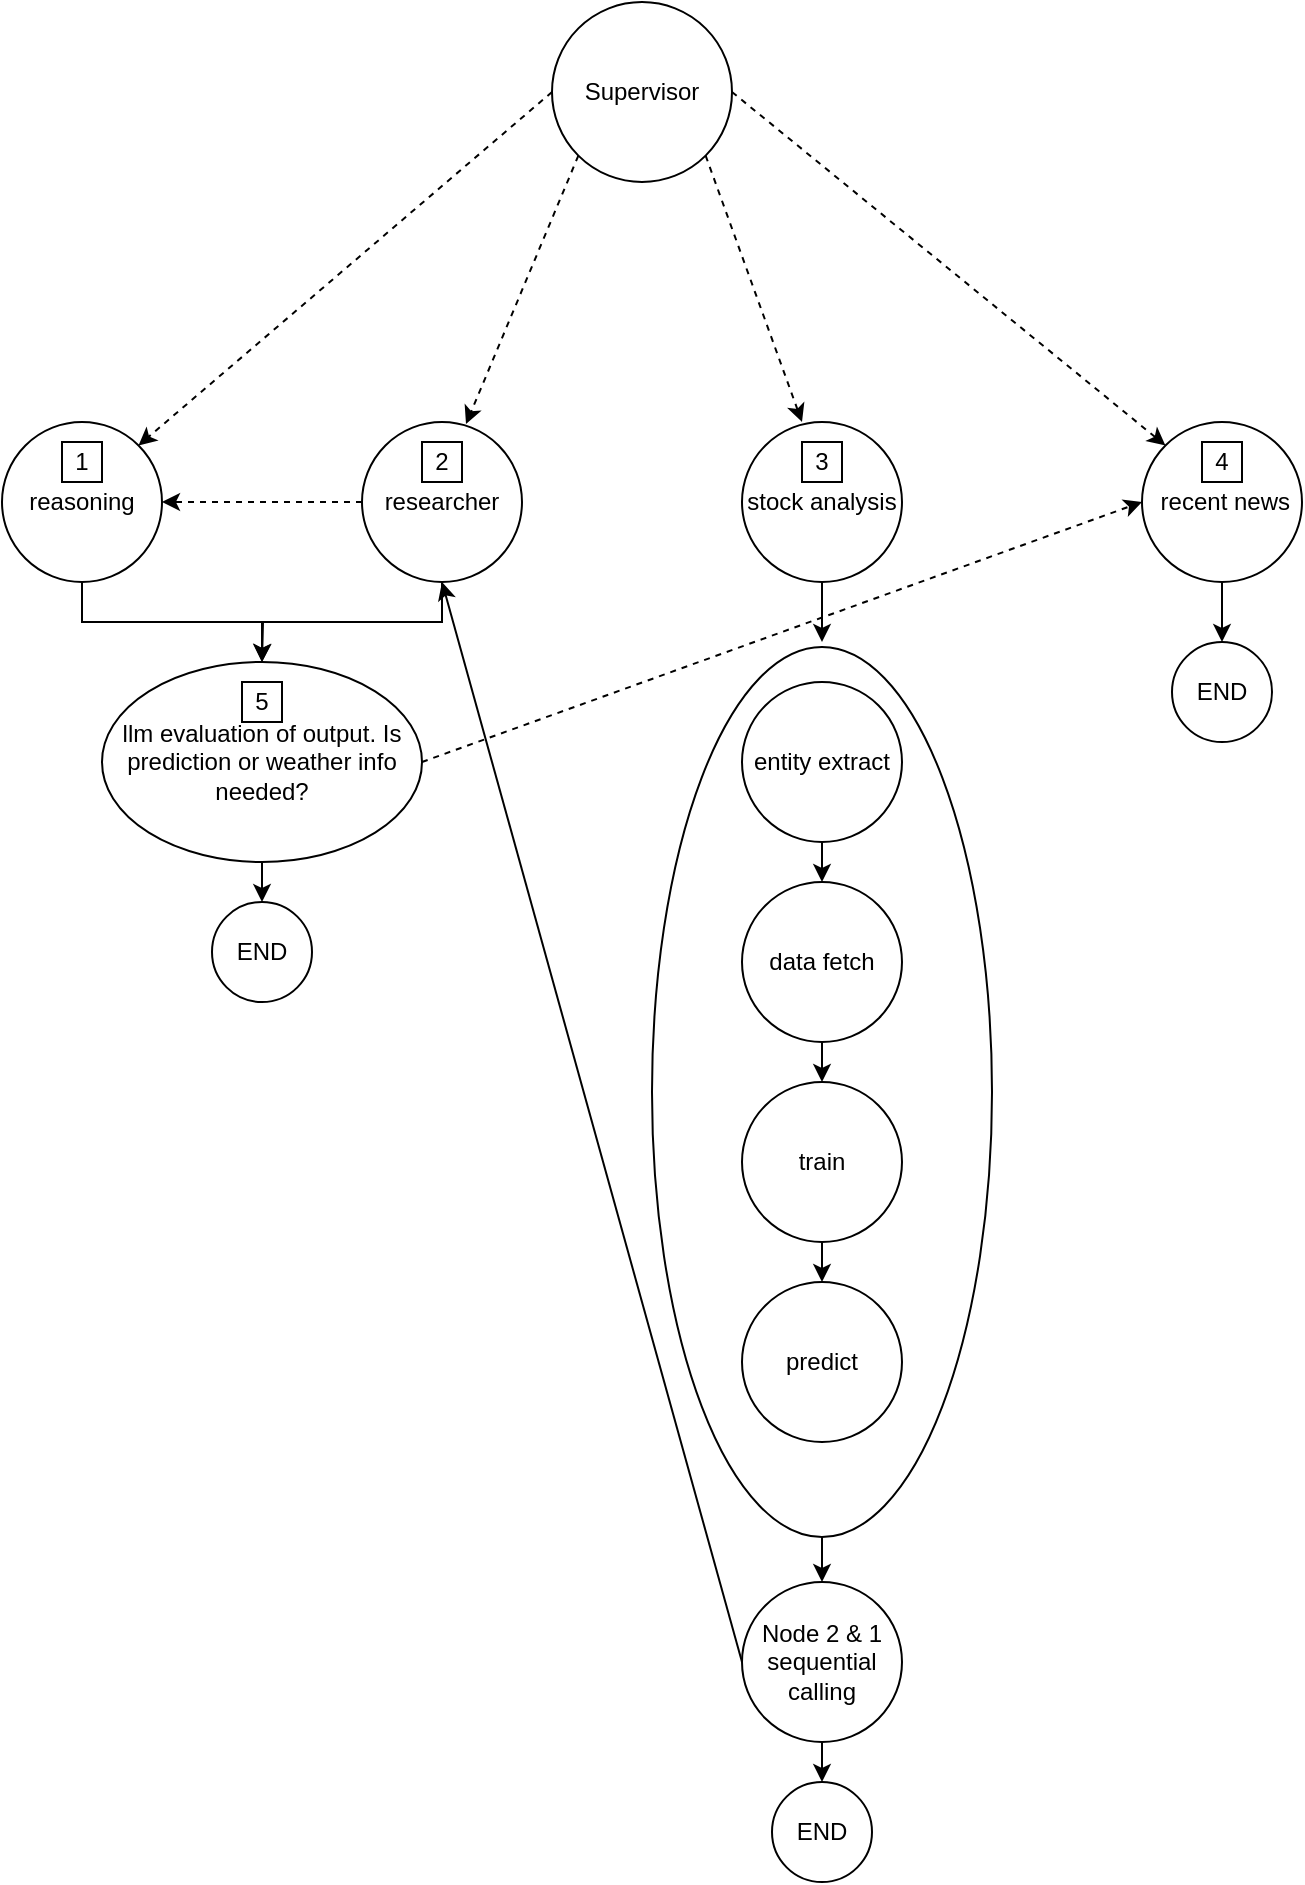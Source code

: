 <mxfile version="26.0.9" pages="2">
  <diagram name="Page-1" id="-meJAtFZCEqINvJFQnJL">
    <mxGraphModel grid="1" page="1" gridSize="10" guides="1" tooltips="1" connect="1" arrows="1" fold="1" pageScale="1" pageWidth="850" pageHeight="1100" math="0" shadow="0">
      <root>
        <mxCell id="0" />
        <mxCell id="1" parent="0" />
        <mxCell id="08SMgyBRt8ykKjq59Ych-1" value="Supervisor" style="ellipse;whiteSpace=wrap;html=1;aspect=fixed;" vertex="1" parent="1">
          <mxGeometry x="385" y="110" width="90" height="90" as="geometry" />
        </mxCell>
        <mxCell id="08SMgyBRt8ykKjq59Ych-44" style="edgeStyle=orthogonalEdgeStyle;rounded=0;orthogonalLoop=1;jettySize=auto;html=1;exitX=0.5;exitY=1;exitDx=0;exitDy=0;entryX=0.5;entryY=0;entryDx=0;entryDy=0;" edge="1" parent="1" source="08SMgyBRt8ykKjq59Ych-5" target="08SMgyBRt8ykKjq59Ych-22">
          <mxGeometry relative="1" as="geometry" />
        </mxCell>
        <mxCell id="08SMgyBRt8ykKjq59Ych-5" value="reasoning" style="ellipse;whiteSpace=wrap;html=1;aspect=fixed;" vertex="1" parent="1">
          <mxGeometry x="110" y="320" width="80" height="80" as="geometry" />
        </mxCell>
        <mxCell id="08SMgyBRt8ykKjq59Ych-45" style="edgeStyle=orthogonalEdgeStyle;rounded=0;orthogonalLoop=1;jettySize=auto;html=1;exitX=0.5;exitY=1;exitDx=0;exitDy=0;" edge="1" parent="1" source="08SMgyBRt8ykKjq59Ych-6">
          <mxGeometry relative="1" as="geometry">
            <mxPoint x="240" y="440" as="targetPoint" />
          </mxGeometry>
        </mxCell>
        <mxCell id="08SMgyBRt8ykKjq59Ych-6" value="researcher" style="ellipse;whiteSpace=wrap;html=1;aspect=fixed;" vertex="1" parent="1">
          <mxGeometry x="290" y="320" width="80" height="80" as="geometry" />
        </mxCell>
        <mxCell id="08SMgyBRt8ykKjq59Ych-14" style="edgeStyle=orthogonalEdgeStyle;rounded=0;orthogonalLoop=1;jettySize=auto;html=1;exitX=0.5;exitY=1;exitDx=0;exitDy=0;" edge="1" parent="1" source="08SMgyBRt8ykKjq59Ych-7">
          <mxGeometry relative="1" as="geometry">
            <mxPoint x="520" y="430" as="targetPoint" />
            <mxPoint x="520" y="420" as="sourcePoint" />
          </mxGeometry>
        </mxCell>
        <mxCell id="08SMgyBRt8ykKjq59Ych-7" value="stock analysis" style="ellipse;whiteSpace=wrap;html=1;aspect=fixed;" vertex="1" parent="1">
          <mxGeometry x="480" y="320" width="80" height="80" as="geometry" />
        </mxCell>
        <mxCell id="08SMgyBRt8ykKjq59Ych-56" style="edgeStyle=orthogonalEdgeStyle;rounded=0;orthogonalLoop=1;jettySize=auto;html=1;exitX=0.5;exitY=1;exitDx=0;exitDy=0;entryX=0.5;entryY=0;entryDx=0;entryDy=0;" edge="1" parent="1" source="08SMgyBRt8ykKjq59Ych-8" target="08SMgyBRt8ykKjq59Ych-57">
          <mxGeometry relative="1" as="geometry">
            <mxPoint x="720" y="420" as="targetPoint" />
            <Array as="points" />
          </mxGeometry>
        </mxCell>
        <mxCell id="08SMgyBRt8ykKjq59Ych-8" value="&amp;nbsp;recent news" style="ellipse;whiteSpace=wrap;html=1;aspect=fixed;" vertex="1" parent="1">
          <mxGeometry x="680" y="320" width="80" height="80" as="geometry" />
        </mxCell>
        <mxCell id="08SMgyBRt8ykKjq59Ych-40" style="edgeStyle=orthogonalEdgeStyle;rounded=0;orthogonalLoop=1;jettySize=auto;html=1;exitX=1;exitY=0.5;exitDx=0;exitDy=0;" edge="1" parent="1" source="08SMgyBRt8ykKjq59Ych-9">
          <mxGeometry relative="1" as="geometry">
            <mxPoint x="520" y="900" as="targetPoint" />
            <Array as="points">
              <mxPoint x="520" y="890" />
              <mxPoint x="520" y="890" />
            </Array>
          </mxGeometry>
        </mxCell>
        <mxCell id="08SMgyBRt8ykKjq59Ych-9" value="" style="ellipse;whiteSpace=wrap;html=1;rotation=90;" vertex="1" parent="1">
          <mxGeometry x="297.5" y="570" width="445" height="170" as="geometry" />
        </mxCell>
        <mxCell id="08SMgyBRt8ykKjq59Ych-25" style="edgeStyle=orthogonalEdgeStyle;rounded=0;orthogonalLoop=1;jettySize=auto;html=1;exitX=0.5;exitY=1;exitDx=0;exitDy=0;entryX=0.5;entryY=0;entryDx=0;entryDy=0;" edge="1" parent="1" source="08SMgyBRt8ykKjq59Ych-10" target="08SMgyBRt8ykKjq59Ych-11">
          <mxGeometry relative="1" as="geometry" />
        </mxCell>
        <mxCell id="08SMgyBRt8ykKjq59Ych-10" value="entity extract" style="ellipse;whiteSpace=wrap;html=1;aspect=fixed;" vertex="1" parent="1">
          <mxGeometry x="480" y="450" width="80" height="80" as="geometry" />
        </mxCell>
        <mxCell id="08SMgyBRt8ykKjq59Ych-23" style="edgeStyle=orthogonalEdgeStyle;rounded=0;orthogonalLoop=1;jettySize=auto;html=1;exitX=0.5;exitY=1;exitDx=0;exitDy=0;entryX=0.5;entryY=0;entryDx=0;entryDy=0;" edge="1" parent="1" source="08SMgyBRt8ykKjq59Ych-11" target="08SMgyBRt8ykKjq59Ych-12">
          <mxGeometry relative="1" as="geometry" />
        </mxCell>
        <mxCell id="08SMgyBRt8ykKjq59Ych-11" value="data fetch" style="ellipse;whiteSpace=wrap;html=1;aspect=fixed;" vertex="1" parent="1">
          <mxGeometry x="480" y="550" width="80" height="80" as="geometry" />
        </mxCell>
        <mxCell id="08SMgyBRt8ykKjq59Ych-12" value="train" style="ellipse;whiteSpace=wrap;html=1;aspect=fixed;" vertex="1" parent="1">
          <mxGeometry x="480" y="650" width="80" height="80" as="geometry" />
        </mxCell>
        <mxCell id="08SMgyBRt8ykKjq59Ych-13" value="predict" style="ellipse;whiteSpace=wrap;html=1;aspect=fixed;" vertex="1" parent="1">
          <mxGeometry x="480" y="750" width="80" height="80" as="geometry" />
        </mxCell>
        <mxCell id="08SMgyBRt8ykKjq59Ych-54" style="edgeStyle=orthogonalEdgeStyle;rounded=0;orthogonalLoop=1;jettySize=auto;html=1;exitX=0.5;exitY=1;exitDx=0;exitDy=0;" edge="1" parent="1" source="08SMgyBRt8ykKjq59Ych-22">
          <mxGeometry relative="1" as="geometry">
            <mxPoint x="240" y="560" as="targetPoint" />
          </mxGeometry>
        </mxCell>
        <mxCell id="08SMgyBRt8ykKjq59Ych-22" value="llm evaluation of output. Is prediction or weather info needed?" style="ellipse;whiteSpace=wrap;html=1;" vertex="1" parent="1">
          <mxGeometry x="160" y="440" width="160" height="100" as="geometry" />
        </mxCell>
        <mxCell id="08SMgyBRt8ykKjq59Ych-27" style="edgeStyle=orthogonalEdgeStyle;rounded=0;orthogonalLoop=1;jettySize=auto;html=1;exitX=0.5;exitY=1;exitDx=0;exitDy=0;entryX=0.5;entryY=0;entryDx=0;entryDy=0;" edge="1" parent="1" source="08SMgyBRt8ykKjq59Ych-12" target="08SMgyBRt8ykKjq59Ych-13">
          <mxGeometry relative="1" as="geometry" />
        </mxCell>
        <mxCell id="08SMgyBRt8ykKjq59Ych-31" value="" style="endArrow=classic;html=1;rounded=0;exitX=1;exitY=0.5;exitDx=0;exitDy=0;entryX=0;entryY=0;entryDx=0;entryDy=0;dashed=1;" edge="1" parent="1" source="08SMgyBRt8ykKjq59Ych-1" target="08SMgyBRt8ykKjq59Ych-8">
          <mxGeometry width="50" height="50" relative="1" as="geometry">
            <mxPoint x="440" y="530" as="sourcePoint" />
            <mxPoint x="490" y="480" as="targetPoint" />
          </mxGeometry>
        </mxCell>
        <mxCell id="08SMgyBRt8ykKjq59Ych-32" value="" style="endArrow=classic;html=1;rounded=0;exitX=0;exitY=0.5;exitDx=0;exitDy=0;entryX=1;entryY=0;entryDx=0;entryDy=0;dashed=1;" edge="1" parent="1" source="08SMgyBRt8ykKjq59Ych-1" target="08SMgyBRt8ykKjq59Ych-5">
          <mxGeometry width="50" height="50" relative="1" as="geometry">
            <mxPoint x="440" y="530" as="sourcePoint" />
            <mxPoint x="490" y="480" as="targetPoint" />
          </mxGeometry>
        </mxCell>
        <mxCell id="08SMgyBRt8ykKjq59Ych-33" value="" style="endArrow=classic;html=1;rounded=0;exitX=0;exitY=1;exitDx=0;exitDy=0;entryX=0.65;entryY=0.013;entryDx=0;entryDy=0;entryPerimeter=0;dashed=1;" edge="1" parent="1" source="08SMgyBRt8ykKjq59Ych-1" target="08SMgyBRt8ykKjq59Ych-6">
          <mxGeometry width="50" height="50" relative="1" as="geometry">
            <mxPoint x="440" y="530" as="sourcePoint" />
            <mxPoint x="490" y="480" as="targetPoint" />
          </mxGeometry>
        </mxCell>
        <mxCell id="08SMgyBRt8ykKjq59Ych-34" value="" style="endArrow=classic;html=1;rounded=0;exitX=1;exitY=1;exitDx=0;exitDy=0;entryX=0.375;entryY=0;entryDx=0;entryDy=0;entryPerimeter=0;dashed=1;" edge="1" parent="1" source="08SMgyBRt8ykKjq59Ych-1" target="08SMgyBRt8ykKjq59Ych-7">
          <mxGeometry width="50" height="50" relative="1" as="geometry">
            <mxPoint x="440" y="530" as="sourcePoint" />
            <mxPoint x="490" y="480" as="targetPoint" />
          </mxGeometry>
        </mxCell>
        <mxCell id="08SMgyBRt8ykKjq59Ych-35" value="1" style="whiteSpace=wrap;html=1;aspect=fixed;" vertex="1" parent="1">
          <mxGeometry x="140" y="330" width="20" height="20" as="geometry" />
        </mxCell>
        <mxCell id="08SMgyBRt8ykKjq59Ych-36" value="2" style="whiteSpace=wrap;html=1;aspect=fixed;" vertex="1" parent="1">
          <mxGeometry x="320" y="330" width="20" height="20" as="geometry" />
        </mxCell>
        <mxCell id="08SMgyBRt8ykKjq59Ych-37" value="3" style="whiteSpace=wrap;html=1;aspect=fixed;" vertex="1" parent="1">
          <mxGeometry x="510" y="330" width="20" height="20" as="geometry" />
        </mxCell>
        <mxCell id="08SMgyBRt8ykKjq59Ych-38" value="4" style="whiteSpace=wrap;html=1;aspect=fixed;" vertex="1" parent="1">
          <mxGeometry x="710" y="330" width="20" height="20" as="geometry" />
        </mxCell>
        <mxCell id="08SMgyBRt8ykKjq59Ych-43" style="edgeStyle=orthogonalEdgeStyle;rounded=0;orthogonalLoop=1;jettySize=auto;html=1;exitX=0.5;exitY=1;exitDx=0;exitDy=0;entryX=0.5;entryY=0;entryDx=0;entryDy=0;" edge="1" parent="1" source="08SMgyBRt8ykKjq59Ych-41" target="08SMgyBRt8ykKjq59Ych-42">
          <mxGeometry relative="1" as="geometry" />
        </mxCell>
        <mxCell id="08SMgyBRt8ykKjq59Ych-41" value="Node 2 &amp;amp; 1 sequential calling" style="ellipse;whiteSpace=wrap;html=1;aspect=fixed;" vertex="1" parent="1">
          <mxGeometry x="480" y="900" width="80" height="80" as="geometry" />
        </mxCell>
        <mxCell id="08SMgyBRt8ykKjq59Ych-42" value="END" style="ellipse;whiteSpace=wrap;html=1;aspect=fixed;" vertex="1" parent="1">
          <mxGeometry x="495" y="1000" width="50" height="50" as="geometry" />
        </mxCell>
        <mxCell id="08SMgyBRt8ykKjq59Ych-50" value="5" style="whiteSpace=wrap;html=1;aspect=fixed;" vertex="1" parent="1">
          <mxGeometry x="230" y="450" width="20" height="20" as="geometry" />
        </mxCell>
        <mxCell id="08SMgyBRt8ykKjq59Ych-53" value="" style="endArrow=classic;html=1;rounded=0;exitX=1;exitY=0.5;exitDx=0;exitDy=0;entryX=0;entryY=0.5;entryDx=0;entryDy=0;dashed=1;" edge="1" parent="1" source="08SMgyBRt8ykKjq59Ych-22" target="08SMgyBRt8ykKjq59Ych-8">
          <mxGeometry width="50" height="50" relative="1" as="geometry">
            <mxPoint x="420" y="530" as="sourcePoint" />
            <mxPoint x="470" y="480" as="targetPoint" />
          </mxGeometry>
        </mxCell>
        <mxCell id="08SMgyBRt8ykKjq59Ych-55" value="END" style="ellipse;whiteSpace=wrap;html=1;aspect=fixed;" vertex="1" parent="1">
          <mxGeometry x="215" y="560" width="50" height="50" as="geometry" />
        </mxCell>
        <mxCell id="08SMgyBRt8ykKjq59Ych-57" value="END" style="ellipse;whiteSpace=wrap;html=1;aspect=fixed;" vertex="1" parent="1">
          <mxGeometry x="695" y="430" width="50" height="50" as="geometry" />
        </mxCell>
        <mxCell id="08SMgyBRt8ykKjq59Ych-58" value="" style="endArrow=classic;html=1;rounded=0;exitX=0;exitY=0.5;exitDx=0;exitDy=0;entryX=1;entryY=0.5;entryDx=0;entryDy=0;dashed=1;" edge="1" parent="1" source="08SMgyBRt8ykKjq59Ych-6" target="08SMgyBRt8ykKjq59Ych-5">
          <mxGeometry width="50" height="50" relative="1" as="geometry">
            <mxPoint x="720" y="640" as="sourcePoint" />
            <mxPoint x="770" y="590" as="targetPoint" />
          </mxGeometry>
        </mxCell>
        <mxCell id="08SMgyBRt8ykKjq59Ych-59" value="" style="endArrow=classic;html=1;rounded=0;exitX=0;exitY=0.5;exitDx=0;exitDy=0;" edge="1" parent="1" source="08SMgyBRt8ykKjq59Ych-41">
          <mxGeometry width="50" height="50" relative="1" as="geometry">
            <mxPoint x="720" y="650" as="sourcePoint" />
            <mxPoint x="330" y="400" as="targetPoint" />
          </mxGeometry>
        </mxCell>
      </root>
    </mxGraphModel>
  </diagram>
  <diagram id="nUYlCl_VxHjheg-T3e9d" name="Page-2">
    <mxGraphModel dx="1434" dy="827" grid="1" gridSize="10" guides="1" tooltips="1" connect="1" arrows="1" fold="1" page="1" pageScale="1" pageWidth="850" pageHeight="1100" math="0" shadow="0">
      <root>
        <mxCell id="0" />
        <mxCell id="1" parent="0" />
        <mxCell id="ftQLVSgKffpxQkyAlwIl-41" value="" style="ellipse;whiteSpace=wrap;html=1;fillColor=#ffe6cc;strokeColor=#d79b00;" vertex="1" parent="1">
          <mxGeometry x="680" y="352" width="75" height="40" as="geometry" />
        </mxCell>
        <mxCell id="ftQLVSgKffpxQkyAlwIl-2" value="VPC" style="sketch=0;outlineConnect=0;gradientColor=none;html=1;whiteSpace=wrap;fontSize=12;fontStyle=0;shape=mxgraph.aws4.group;grIcon=mxgraph.aws4.group_vpc;strokeColor=#879196;fillColor=none;verticalAlign=top;align=left;spacingLeft=30;fontColor=#879196;dashed=0;" vertex="1" parent="1">
          <mxGeometry x="165" y="160" width="610" height="480" as="geometry" />
        </mxCell>
        <mxCell id="ftQLVSgKffpxQkyAlwIl-1" value="" style="ellipse;whiteSpace=wrap;html=1;" vertex="1" parent="1">
          <mxGeometry x="285" y="220" width="480" height="110" as="geometry" />
        </mxCell>
        <mxCell id="89on19I2TEdv4MAhgTI1-6" value="" style="edgeStyle=orthogonalEdgeStyle;rounded=0;orthogonalLoop=1;jettySize=auto;html=1;strokeWidth=0.5;" edge="1" parent="1" source="YnnxOsjBUlzEnihjeu_R-2" target="89on19I2TEdv4MAhgTI1-1">
          <mxGeometry relative="1" as="geometry" />
        </mxCell>
        <mxCell id="YnnxOsjBUlzEnihjeu_R-2" value="" style="sketch=0;points=[[0,0,0],[0.25,0,0],[0.5,0,0],[0.75,0,0],[1,0,0],[0,1,0],[0.25,1,0],[0.5,1,0],[0.75,1,0],[1,1,0],[0,0.25,0],[0,0.5,0],[0,0.75,0],[1,0.25,0],[1,0.5,0],[1,0.75,0]];outlineConnect=0;fontColor=#232F3E;fillColor=#8C4FFF;strokeColor=#ffffff;dashed=0;verticalLabelPosition=bottom;verticalAlign=top;align=center;html=1;fontSize=12;fontStyle=0;aspect=fixed;shape=mxgraph.aws4.resourceIcon;resIcon=mxgraph.aws4.api_gateway;" vertex="1" parent="1">
          <mxGeometry x="65" y="400" width="50" height="50" as="geometry" />
        </mxCell>
        <mxCell id="7nqUnDNRqmqDSD2nMC05-1" value="" style="sketch=0;points=[[0,0,0],[0.25,0,0],[0.5,0,0],[0.75,0,0],[1,0,0],[0,1,0],[0.25,1,0],[0.5,1,0],[0.75,1,0],[1,1,0],[0,0.25,0],[0,0.5,0],[0,0.75,0],[1,0.25,0],[1,0.5,0],[1,0.75,0]];outlineConnect=0;fontColor=#232F3E;fillColor=#ED7100;strokeColor=#ffffff;dashed=0;verticalLabelPosition=bottom;verticalAlign=top;align=center;html=1;fontSize=12;fontStyle=0;aspect=fixed;shape=mxgraph.aws4.resourceIcon;resIcon=mxgraph.aws4.lambda;" vertex="1" parent="1">
          <mxGeometry x="196" y="402" width="48" height="48" as="geometry" />
        </mxCell>
        <mxCell id="JoIyT9tzfMntZ6T_I1k6-1" value="" style="endArrow=classic;html=1;rounded=0;exitX=1;exitY=0.5;exitDx=0;exitDy=0;exitPerimeter=0;entryX=0;entryY=0.5;entryDx=0;entryDy=0;entryPerimeter=0;strokeWidth=0.5;" edge="1" parent="1" source="YnnxOsjBUlzEnihjeu_R-2" target="7nqUnDNRqmqDSD2nMC05-1">
          <mxGeometry width="50" height="50" relative="1" as="geometry">
            <mxPoint x="335" y="580" as="sourcePoint" />
            <mxPoint x="385" y="530" as="targetPoint" />
          </mxGeometry>
        </mxCell>
        <mxCell id="JoIyT9tzfMntZ6T_I1k6-2" value="Orchestator" style="text;html=1;align=center;verticalAlign=middle;whiteSpace=wrap;rounded=0;" vertex="1" parent="1">
          <mxGeometry x="195" y="370" width="60" height="30" as="geometry" />
        </mxCell>
        <mxCell id="pjYuKvJAvHDtZEtp85Oj-1" value="" style="sketch=0;points=[[0,0,0],[0.25,0,0],[0.5,0,0],[0.75,0,0],[1,0,0],[0,1,0],[0.25,1,0],[0.5,1,0],[0.75,1,0],[1,1,0],[0,0.25,0],[0,0.5,0],[0,0.75,0],[1,0.25,0],[1,0.5,0],[1,0.75,0]];outlineConnect=0;fontColor=#232F3E;fillColor=#ED7100;strokeColor=#ffffff;dashed=0;verticalLabelPosition=bottom;verticalAlign=top;align=center;html=1;fontSize=12;fontStyle=0;aspect=fixed;shape=mxgraph.aws4.resourceIcon;resIcon=mxgraph.aws4.lambda;" vertex="1" parent="1">
          <mxGeometry x="327" y="540" width="48" height="48" as="geometry" />
        </mxCell>
        <mxCell id="pjYuKvJAvHDtZEtp85Oj-2" value="" style="sketch=0;points=[[0,0,0],[0.25,0,0],[0.5,0,0],[0.75,0,0],[1,0,0],[0,1,0],[0.25,1,0],[0.5,1,0],[0.75,1,0],[1,1,0],[0,0.25,0],[0,0.5,0],[0,0.75,0],[1,0.25,0],[1,0.5,0],[1,0.75,0]];outlineConnect=0;fontColor=#232F3E;fillColor=#ED7100;strokeColor=#ffffff;dashed=0;verticalLabelPosition=bottom;verticalAlign=top;align=center;html=1;fontSize=12;fontStyle=0;aspect=fixed;shape=mxgraph.aws4.resourceIcon;resIcon=mxgraph.aws4.lambda;" vertex="1" parent="1">
          <mxGeometry x="326" y="402" width="48" height="48" as="geometry" />
        </mxCell>
        <mxCell id="pjYuKvJAvHDtZEtp85Oj-5" value="" style="sketch=0;points=[[0,0,0],[0.25,0,0],[0.5,0,0],[0.75,0,0],[1,0,0],[0,1,0],[0.25,1,0],[0.5,1,0],[0.75,1,0],[1,1,0],[0,0.25,0],[0,0.5,0],[0,0.75,0],[1,0.25,0],[1,0.5,0],[1,0.75,0]];outlineConnect=0;fontColor=#232F3E;fillColor=#C925D1;strokeColor=#ffffff;dashed=0;verticalLabelPosition=bottom;verticalAlign=top;align=center;html=1;fontSize=12;fontStyle=0;aspect=fixed;shape=mxgraph.aws4.resourceIcon;resIcon=mxgraph.aws4.dynamodb;" vertex="1" parent="1">
          <mxGeometry x="615" y="160" width="48" height="48" as="geometry" />
        </mxCell>
        <mxCell id="pjYuKvJAvHDtZEtp85Oj-7" value="" style="endArrow=classic;html=1;rounded=0;entryX=0.059;entryY=0.745;entryDx=0;entryDy=0;entryPerimeter=0;exitX=1;exitY=0.5;exitDx=0;exitDy=0;exitPerimeter=0;dashed=1;" edge="1" parent="1" source="7nqUnDNRqmqDSD2nMC05-1" target="ftQLVSgKffpxQkyAlwIl-1">
          <mxGeometry width="50" height="50" relative="1" as="geometry">
            <mxPoint x="285" y="430" as="sourcePoint" />
            <mxPoint x="385" y="490" as="targetPoint" />
          </mxGeometry>
        </mxCell>
        <mxCell id="pjYuKvJAvHDtZEtp85Oj-8" value="" style="endArrow=classic;html=1;rounded=0;exitX=1;exitY=0.5;exitDx=0;exitDy=0;exitPerimeter=0;entryX=0;entryY=0.5;entryDx=0;entryDy=0;entryPerimeter=0;dashed=1;" edge="1" parent="1" source="7nqUnDNRqmqDSD2nMC05-1" target="pjYuKvJAvHDtZEtp85Oj-2">
          <mxGeometry width="50" height="50" relative="1" as="geometry">
            <mxPoint x="335" y="540" as="sourcePoint" />
            <mxPoint x="385" y="490" as="targetPoint" />
          </mxGeometry>
        </mxCell>
        <mxCell id="pjYuKvJAvHDtZEtp85Oj-9" value="" style="endArrow=classic;html=1;rounded=0;exitX=1;exitY=0.5;exitDx=0;exitDy=0;exitPerimeter=0;entryX=0;entryY=0.5;entryDx=0;entryDy=0;entryPerimeter=0;dashed=1;" edge="1" parent="1" source="7nqUnDNRqmqDSD2nMC05-1" target="pjYuKvJAvHDtZEtp85Oj-1">
          <mxGeometry width="50" height="50" relative="1" as="geometry">
            <mxPoint x="335" y="540" as="sourcePoint" />
            <mxPoint x="385" y="490" as="targetPoint" />
          </mxGeometry>
        </mxCell>
        <mxCell id="pjYuKvJAvHDtZEtp85Oj-11" value="" style="image;aspect=fixed;html=1;points=[];align=center;fontSize=12;image=img/lib/azure2/devops/API_Connections.svg;" vertex="1" parent="1">
          <mxGeometry x="505" y="50" width="68" height="45.32" as="geometry" />
        </mxCell>
        <mxCell id="pjYuKvJAvHDtZEtp85Oj-12" value="Stock predictor" style="text;html=1;align=center;verticalAlign=middle;whiteSpace=wrap;rounded=0;" vertex="1" parent="1">
          <mxGeometry x="374" y="230" width="110" height="30" as="geometry" />
        </mxCell>
        <mxCell id="pjYuKvJAvHDtZEtp85Oj-13" value="Researcher" style="text;html=1;align=center;verticalAlign=middle;whiteSpace=wrap;rounded=0;" vertex="1" parent="1">
          <mxGeometry x="380" y="390" width="60" height="30" as="geometry" />
        </mxCell>
        <mxCell id="a1uGPUYJsE5lXtJ-N44t-2" value="reasoning" style="text;html=1;align=center;verticalAlign=middle;whiteSpace=wrap;rounded=0;" vertex="1" parent="1">
          <mxGeometry x="380" y="540" width="60" height="30" as="geometry" />
        </mxCell>
        <mxCell id="89on19I2TEdv4MAhgTI1-1" value="" style="image;sketch=0;aspect=fixed;html=1;points=[];align=center;fontSize=12;image=img/lib/mscae/Cache_Redis_Product.svg;" vertex="1" parent="1">
          <mxGeometry x="65" y="310" width="50" height="42" as="geometry" />
        </mxCell>
        <mxCell id="89on19I2TEdv4MAhgTI1-7" value="redis cache" style="text;html=1;align=center;verticalAlign=middle;whiteSpace=wrap;rounded=0;" vertex="1" parent="1">
          <mxGeometry x="60" y="270" width="60" height="30" as="geometry" />
        </mxCell>
        <mxCell id="89on19I2TEdv4MAhgTI1-8" value="" style="sketch=0;points=[[0,0,0],[0.25,0,0],[0.5,0,0],[0.75,0,0],[1,0,0],[0,1,0],[0.25,1,0],[0.5,1,0],[0.75,1,0],[1,1,0],[0,0.25,0],[0,0.5,0],[0,0.75,0],[1,0.25,0],[1,0.5,0],[1,0.75,0]];outlineConnect=0;fontColor=#232F3E;fillColor=#ED7100;strokeColor=#ffffff;dashed=0;verticalLabelPosition=bottom;verticalAlign=top;align=center;html=1;fontSize=12;fontStyle=0;aspect=fixed;shape=mxgraph.aws4.resourceIcon;resIcon=mxgraph.aws4.lambda;" vertex="1" parent="1">
          <mxGeometry x="515" y="250" width="48" height="48" as="geometry" />
        </mxCell>
        <mxCell id="89on19I2TEdv4MAhgTI1-9" value="" style="sketch=0;points=[[0,0,0],[0.25,0,0],[0.5,0,0],[0.75,0,0],[1,0,0],[0,1,0],[0.25,1,0],[0.5,1,0],[0.75,1,0],[1,1,0],[0,0.25,0],[0,0.5,0],[0,0.75,0],[1,0.25,0],[1,0.5,0],[1,0.75,0]];outlineConnect=0;fontColor=#232F3E;fillColor=#ED7100;strokeColor=#ffffff;dashed=0;verticalLabelPosition=bottom;verticalAlign=top;align=center;html=1;fontSize=12;fontStyle=0;aspect=fixed;shape=mxgraph.aws4.resourceIcon;resIcon=mxgraph.aws4.lambda;" vertex="1" parent="1">
          <mxGeometry x="595" y="250" width="48" height="48" as="geometry" />
        </mxCell>
        <mxCell id="ftQLVSgKffpxQkyAlwIl-45" style="edgeStyle=orthogonalEdgeStyle;rounded=0;orthogonalLoop=1;jettySize=auto;html=1;exitX=1;exitY=0.5;exitDx=0;exitDy=0;exitPerimeter=0;entryX=0.5;entryY=0;entryDx=0;entryDy=0;" edge="1" parent="1" source="89on19I2TEdv4MAhgTI1-10" target="ftQLVSgKffpxQkyAlwIl-41">
          <mxGeometry relative="1" as="geometry" />
        </mxCell>
        <mxCell id="89on19I2TEdv4MAhgTI1-10" value="" style="sketch=0;points=[[0,0,0],[0.25,0,0],[0.5,0,0],[0.75,0,0],[1,0,0],[0,1,0],[0.25,1,0],[0.5,1,0],[0.75,1,0],[1,1,0],[0,0.25,0],[0,0.5,0],[0,0.75,0],[1,0.25,0],[1,0.5,0],[1,0.75,0]];outlineConnect=0;fontColor=#232F3E;fillColor=#ED7100;strokeColor=#ffffff;dashed=0;verticalLabelPosition=bottom;verticalAlign=top;align=center;html=1;fontSize=12;fontStyle=0;aspect=fixed;shape=mxgraph.aws4.resourceIcon;resIcon=mxgraph.aws4.lambda;" vertex="1" parent="1">
          <mxGeometry x="675" y="250" width="48" height="48" as="geometry" />
        </mxCell>
        <mxCell id="ftQLVSgKffpxQkyAlwIl-3" value="" style="sketch=0;outlineConnect=0;fontColor=#232F3E;gradientColor=none;fillColor=#8C4FFF;strokeColor=none;dashed=0;verticalLabelPosition=bottom;verticalAlign=top;align=center;html=1;fontSize=12;fontStyle=0;aspect=fixed;pointerEvents=1;shape=mxgraph.aws4.nat_gateway;" vertex="1" parent="1">
          <mxGeometry x="505" y="130" width="68" height="68" as="geometry" />
        </mxCell>
        <mxCell id="ftQLVSgKffpxQkyAlwIl-6" value="" style="endArrow=classic;html=1;rounded=0;" edge="1" parent="1" source="ftQLVSgKffpxQkyAlwIl-3">
          <mxGeometry width="50" height="50" relative="1" as="geometry">
            <mxPoint x="315" y="370" as="sourcePoint" />
            <mxPoint x="539" y="100" as="targetPoint" />
          </mxGeometry>
        </mxCell>
        <mxCell id="ftQLVSgKffpxQkyAlwIl-7" value="stock API" style="text;html=1;align=center;verticalAlign=middle;whiteSpace=wrap;rounded=0;fillColor=#dae8fc;strokeColor=#6c8ebf;" vertex="1" parent="1">
          <mxGeometry x="511" y="10" width="56" height="20" as="geometry" />
        </mxCell>
        <mxCell id="ftQLVSgKffpxQkyAlwIl-8" value="" style="endArrow=classic;html=1;rounded=0;exitX=1;exitY=0;exitDx=0;exitDy=0;exitPerimeter=0;entryX=0;entryY=0.5;entryDx=0;entryDy=0;entryPerimeter=0;strokeWidth=0.5;" edge="1" parent="1" source="89on19I2TEdv4MAhgTI1-8" target="pjYuKvJAvHDtZEtp85Oj-5">
          <mxGeometry width="50" height="50" relative="1" as="geometry">
            <mxPoint x="325" y="380" as="sourcePoint" />
            <mxPoint x="375" y="330" as="targetPoint" />
          </mxGeometry>
        </mxCell>
        <mxCell id="ftQLVSgKffpxQkyAlwIl-10" value="" style="endArrow=classic;html=1;rounded=0;exitX=0.5;exitY=1;exitDx=0;exitDy=0;exitPerimeter=0;dashed=1;" edge="1" parent="1" source="pjYuKvJAvHDtZEtp85Oj-2" target="pjYuKvJAvHDtZEtp85Oj-1">
          <mxGeometry width="50" height="50" relative="1" as="geometry">
            <mxPoint x="325" y="380" as="sourcePoint" />
            <mxPoint x="375" y="330" as="targetPoint" />
          </mxGeometry>
        </mxCell>
        <mxCell id="ftQLVSgKffpxQkyAlwIl-13" value="fetch data" style="text;html=1;align=center;verticalAlign=middle;whiteSpace=wrap;rounded=0;" vertex="1" parent="1">
          <mxGeometry x="509" y="290" width="60" height="30" as="geometry" />
        </mxCell>
        <mxCell id="ftQLVSgKffpxQkyAlwIl-14" value="train" style="text;html=1;align=center;verticalAlign=middle;whiteSpace=wrap;rounded=0;" vertex="1" parent="1">
          <mxGeometry x="589" y="290" width="60" height="30" as="geometry" />
        </mxCell>
        <mxCell id="ftQLVSgKffpxQkyAlwIl-15" value="" style="image;sketch=0;aspect=fixed;html=1;points=[];align=center;fontSize=12;image=img/lib/mscae/Cache_Redis_Product.svg;" vertex="1" parent="1">
          <mxGeometry x="615" y="364" width="50" height="42" as="geometry" />
        </mxCell>
        <mxCell id="ftQLVSgKffpxQkyAlwIl-18" value="Agent state" style="text;html=1;align=center;verticalAlign=middle;whiteSpace=wrap;rounded=0;" vertex="1" parent="1">
          <mxGeometry x="610" y="410" width="60" height="30" as="geometry" />
        </mxCell>
        <mxCell id="ftQLVSgKffpxQkyAlwIl-19" value="" style="sketch=0;points=[[0,0,0],[0.25,0,0],[0.5,0,0],[0.75,0,0],[1,0,0],[0,1,0],[0.25,1,0],[0.5,1,0],[0.75,1,0],[1,1,0],[0,0.25,0],[0,0.5,0],[0,0.75,0],[1,0.25,0],[1,0.5,0],[1,0.75,0]];outlineConnect=0;fontColor=#232F3E;fillColor=#01A88D;strokeColor=#ffffff;dashed=0;verticalLabelPosition=bottom;verticalAlign=top;align=center;html=1;fontSize=12;fontStyle=0;aspect=fixed;shape=mxgraph.aws4.resourceIcon;resIcon=mxgraph.aws4.bedrock;" vertex="1" parent="1">
          <mxGeometry x="517" y="390" width="78" height="78" as="geometry" />
        </mxCell>
        <mxCell id="ftQLVSgKffpxQkyAlwIl-20" value="" style="endArrow=none;dashed=1;html=1;dashPattern=1 3;strokeWidth=2;rounded=0;entryX=0;entryY=0.25;entryDx=0;entryDy=0;entryPerimeter=0;exitX=0.173;exitY=0.891;exitDx=0;exitDy=0;exitPerimeter=0;" edge="1" parent="1" source="ftQLVSgKffpxQkyAlwIl-1" target="ftQLVSgKffpxQkyAlwIl-19">
          <mxGeometry width="50" height="50" relative="1" as="geometry">
            <mxPoint x="325" y="380" as="sourcePoint" />
            <mxPoint x="375" y="330" as="targetPoint" />
          </mxGeometry>
        </mxCell>
        <mxCell id="ftQLVSgKffpxQkyAlwIl-23" value="" style="endArrow=none;dashed=1;html=1;dashPattern=1 3;strokeWidth=2;rounded=0;entryX=0;entryY=0.5;entryDx=0;entryDy=0;entryPerimeter=0;exitX=1;exitY=0.5;exitDx=0;exitDy=0;exitPerimeter=0;" edge="1" parent="1" source="pjYuKvJAvHDtZEtp85Oj-2" target="ftQLVSgKffpxQkyAlwIl-19">
          <mxGeometry width="50" height="50" relative="1" as="geometry">
            <mxPoint x="355" y="334" as="sourcePoint" />
            <mxPoint x="517" y="442" as="targetPoint" />
          </mxGeometry>
        </mxCell>
        <mxCell id="ftQLVSgKffpxQkyAlwIl-24" value="" style="endArrow=none;dashed=1;html=1;dashPattern=1 3;strokeWidth=2;rounded=0;entryX=0;entryY=0.75;entryDx=0;entryDy=0;entryPerimeter=0;exitX=1;exitY=0.25;exitDx=0;exitDy=0;exitPerimeter=0;" edge="1" parent="1" source="pjYuKvJAvHDtZEtp85Oj-1" target="ftQLVSgKffpxQkyAlwIl-19">
          <mxGeometry width="50" height="50" relative="1" as="geometry">
            <mxPoint x="380" y="480" as="sourcePoint" />
            <mxPoint x="523" y="483" as="targetPoint" />
          </mxGeometry>
        </mxCell>
        <mxCell id="ftQLVSgKffpxQkyAlwIl-25" value="Predict" style="text;html=1;align=center;verticalAlign=middle;whiteSpace=wrap;rounded=0;" vertex="1" parent="1">
          <mxGeometry x="663" y="290" width="60" height="30" as="geometry" />
        </mxCell>
        <mxCell id="ftQLVSgKffpxQkyAlwIl-27" value="" style="endArrow=classic;startArrow=classic;html=1;rounded=0;exitX=0.5;exitY=0;exitDx=0;exitDy=0;exitPerimeter=0;strokeWidth=0.5;" edge="1" parent="1" source="89on19I2TEdv4MAhgTI1-8" target="ftQLVSgKffpxQkyAlwIl-3">
          <mxGeometry width="50" height="50" relative="1" as="geometry">
            <mxPoint x="325" y="350" as="sourcePoint" />
            <mxPoint x="375" y="300" as="targetPoint" />
          </mxGeometry>
        </mxCell>
        <mxCell id="ftQLVSgKffpxQkyAlwIl-28" value="" style="endArrow=classic;html=1;rounded=0;exitX=0.5;exitY=1;exitDx=0;exitDy=0;exitPerimeter=0;entryX=0.5;entryY=0;entryDx=0;entryDy=0;entryPerimeter=0;strokeWidth=0.5;" edge="1" parent="1" source="pjYuKvJAvHDtZEtp85Oj-5" target="89on19I2TEdv4MAhgTI1-9">
          <mxGeometry width="50" height="50" relative="1" as="geometry">
            <mxPoint x="573" y="260" as="sourcePoint" />
            <mxPoint x="625" y="194" as="targetPoint" />
          </mxGeometry>
        </mxCell>
        <mxCell id="ftQLVSgKffpxQkyAlwIl-30" value="" style="image;html=1;image=img/lib/clip_art/finance/Stock_Up_128x128.png" vertex="1" parent="1">
          <mxGeometry x="355" y="245" width="65" height="60" as="geometry" />
        </mxCell>
        <mxCell id="ftQLVSgKffpxQkyAlwIl-31" value="" style="endArrow=none;dashed=1;html=1;dashPattern=1 3;strokeWidth=2;rounded=0;exitX=1;exitY=0.5;exitDx=0;exitDy=0;exitPerimeter=0;" edge="1" parent="1" source="89on19I2TEdv4MAhgTI1-8">
          <mxGeometry width="50" height="50" relative="1" as="geometry">
            <mxPoint x="325" y="350" as="sourcePoint" />
            <mxPoint x="595" y="274" as="targetPoint" />
          </mxGeometry>
        </mxCell>
        <mxCell id="ftQLVSgKffpxQkyAlwIl-32" value="" style="endArrow=none;dashed=1;html=1;dashPattern=1 3;strokeWidth=2;rounded=0;exitX=1;exitY=0.5;exitDx=0;exitDy=0;exitPerimeter=0;" edge="1" parent="1">
          <mxGeometry width="50" height="50" relative="1" as="geometry">
            <mxPoint x="648" y="274.5" as="sourcePoint" />
            <mxPoint x="680" y="274.5" as="targetPoint" />
          </mxGeometry>
        </mxCell>
        <mxCell id="ftQLVSgKffpxQkyAlwIl-33" value="1" style="ellipse;whiteSpace=wrap;html=1;aspect=fixed;fillColor=#dae8fc;strokeColor=#6c8ebf;" vertex="1" parent="1">
          <mxGeometry x="326" y="250" width="20" height="20" as="geometry" />
        </mxCell>
        <mxCell id="ftQLVSgKffpxQkyAlwIl-34" value="2" style="ellipse;whiteSpace=wrap;html=1;aspect=fixed;fillColor=#dae8fc;strokeColor=#6c8ebf;" vertex="1" parent="1">
          <mxGeometry x="326" y="375" width="20" height="20" as="geometry" />
        </mxCell>
        <mxCell id="ftQLVSgKffpxQkyAlwIl-36" value="3" style="ellipse;whiteSpace=wrap;html=1;aspect=fixed;fillColor=#dae8fc;strokeColor=#6c8ebf;" vertex="1" parent="1">
          <mxGeometry x="326" y="510" width="20" height="20" as="geometry" />
        </mxCell>
        <mxCell id="ftQLVSgKffpxQkyAlwIl-38" value="2" style="ellipse;whiteSpace=wrap;html=1;aspect=fixed;fillColor=#dae8fc;strokeColor=#6c8ebf;" vertex="1" parent="1">
          <mxGeometry x="695" y="364" width="20" height="20" as="geometry" />
        </mxCell>
        <mxCell id="ftQLVSgKffpxQkyAlwIl-39" value="3" style="ellipse;whiteSpace=wrap;html=1;aspect=fixed;fillColor=#dae8fc;strokeColor=#6c8ebf;" vertex="1" parent="1">
          <mxGeometry x="723" y="364" width="20" height="20" as="geometry" />
        </mxCell>
        <mxCell id="ftQLVSgKffpxQkyAlwIl-47" value="llm" style="text;html=1;align=center;verticalAlign=middle;whiteSpace=wrap;rounded=0;" vertex="1" parent="1">
          <mxGeometry x="529" y="470" width="60" height="30" as="geometry" />
        </mxCell>
        <mxCell id="ftQLVSgKffpxQkyAlwIl-48" value="" style="endArrow=classic;html=1;rounded=0;exitX=1;exitY=0.75;exitDx=0;exitDy=0;exitPerimeter=0;strokeWidth=0.5;" edge="1" parent="1" source="pjYuKvJAvHDtZEtp85Oj-2">
          <mxGeometry width="50" height="50" relative="1" as="geometry">
            <mxPoint x="390" y="440" as="sourcePoint" />
            <mxPoint x="470" y="600" as="targetPoint" />
          </mxGeometry>
        </mxCell>
        <mxCell id="ftQLVSgKffpxQkyAlwIl-49" value="" style="image;aspect=fixed;html=1;points=[];align=center;fontSize=12;image=img/lib/azure2/app_services/Search_Services.svg;" vertex="1" parent="1">
          <mxGeometry x="449" y="710" width="72" height="52" as="geometry" />
        </mxCell>
        <mxCell id="ftQLVSgKffpxQkyAlwIl-50" value="" style="sketch=0;outlineConnect=0;fontColor=#232F3E;gradientColor=none;fillColor=#8C4FFF;strokeColor=none;dashed=0;verticalLabelPosition=bottom;verticalAlign=top;align=center;html=1;fontSize=12;fontStyle=0;aspect=fixed;pointerEvents=1;shape=mxgraph.aws4.nat_gateway;" vertex="1" parent="1">
          <mxGeometry x="449" y="602" width="68" height="68" as="geometry" />
        </mxCell>
        <mxCell id="ftQLVSgKffpxQkyAlwIl-51" value="" style="endArrow=classic;html=1;rounded=0;" edge="1" parent="1" source="ftQLVSgKffpxQkyAlwIl-50" target="ftQLVSgKffpxQkyAlwIl-49">
          <mxGeometry width="50" height="50" relative="1" as="geometry">
            <mxPoint x="390" y="440" as="sourcePoint" />
            <mxPoint x="440" y="390" as="targetPoint" />
          </mxGeometry>
        </mxCell>
        <mxCell id="ftQLVSgKffpxQkyAlwIl-52" value="search API" style="text;html=1;align=center;verticalAlign=middle;whiteSpace=wrap;rounded=0;" vertex="1" parent="1">
          <mxGeometry x="495" y="700" width="60" height="30" as="geometry" />
        </mxCell>
      </root>
    </mxGraphModel>
  </diagram>
</mxfile>
